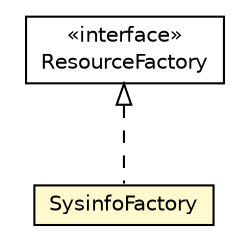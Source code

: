 #!/usr/local/bin/dot
#
# Class diagram 
# Generated by UMLGraph version R5_6-24-gf6e263 (http://www.umlgraph.org/)
#

digraph G {
	edge [fontname="Helvetica",fontsize=10,labelfontname="Helvetica",labelfontsize=10];
	node [fontname="Helvetica",fontsize=10,shape=plaintext];
	nodesep=0.25;
	ranksep=0.5;
	// org.universAAL.ontology.SysinfoFactory
	c367960 [label=<<table title="org.universAAL.ontology.SysinfoFactory" border="0" cellborder="1" cellspacing="0" cellpadding="2" port="p" bgcolor="lemonChiffon" href="./SysinfoFactory.html">
		<tr><td><table border="0" cellspacing="0" cellpadding="1">
<tr><td align="center" balign="center"> SysinfoFactory </td></tr>
		</table></td></tr>
		</table>>, URL="./SysinfoFactory.html", fontname="Helvetica", fontcolor="black", fontsize=10.0];
	//org.universAAL.ontology.SysinfoFactory implements org.universAAL.middleware.rdf.ResourceFactory
	c368578:p -> c367960:p [dir=back,arrowtail=empty,style=dashed];
	// org.universAAL.middleware.rdf.ResourceFactory
	c368578 [label=<<table title="org.universAAL.middleware.rdf.ResourceFactory" border="0" cellborder="1" cellspacing="0" cellpadding="2" port="p" href="http://java.sun.com/j2se/1.4.2/docs/api/org/universAAL/middleware/rdf/ResourceFactory.html">
		<tr><td><table border="0" cellspacing="0" cellpadding="1">
<tr><td align="center" balign="center"> &#171;interface&#187; </td></tr>
<tr><td align="center" balign="center"> ResourceFactory </td></tr>
		</table></td></tr>
		</table>>, URL="http://java.sun.com/j2se/1.4.2/docs/api/org/universAAL/middleware/rdf/ResourceFactory.html", fontname="Helvetica", fontcolor="black", fontsize=10.0];
}

